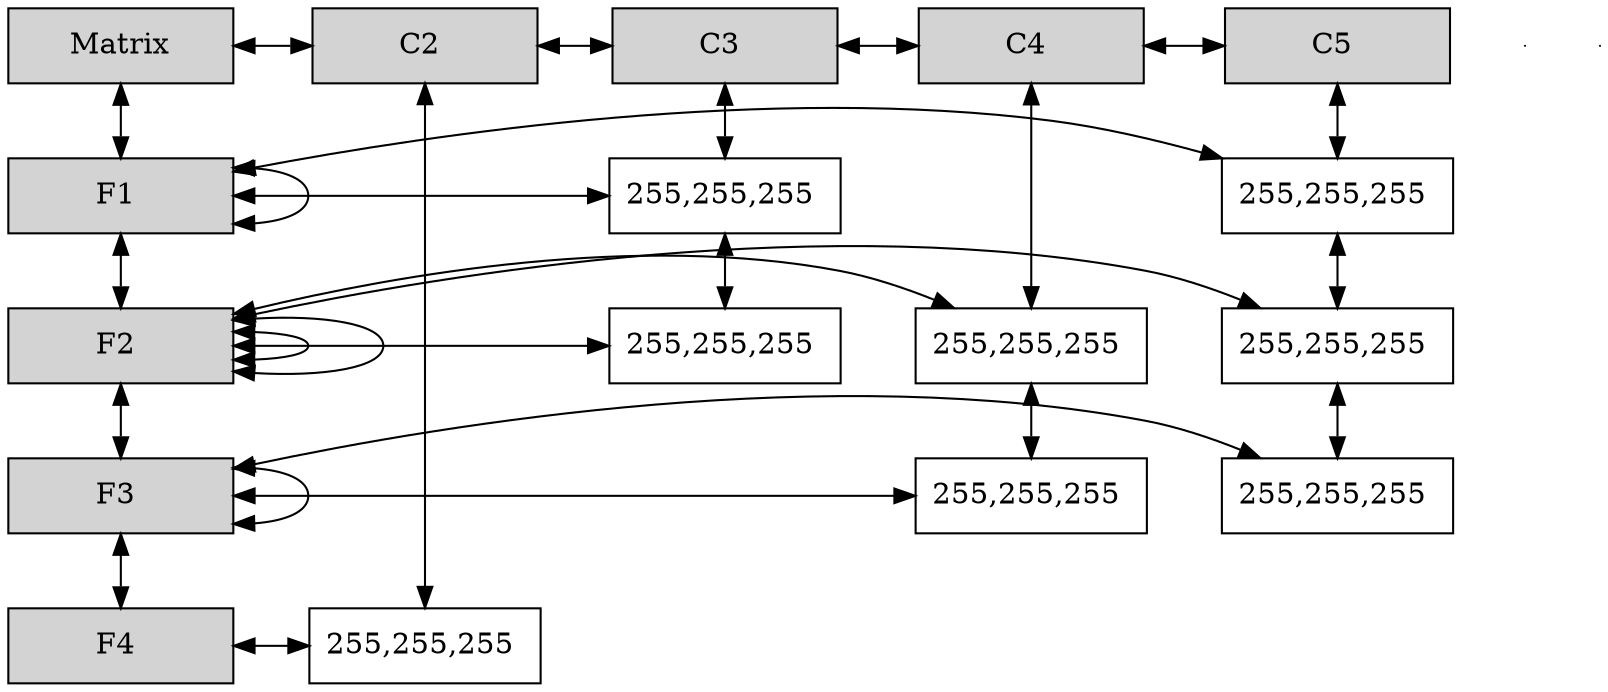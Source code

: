 digraph Sparse_Matrix{
node [shape=box]
graph[nodesep = 0.5];
Terminal [ label = "Matrix", width = 1.5, style = filled, group = 0 ];
e0[ shape = point, width = 0 ]
e1[ shape = point, width = 0 ]
Terminal -> Y1 [dir=both];
Y1[label = "F1 "   width = 1.5 style = filled, group =0];
Y1-> Y1[dir=both];
Y1-> X5_1[dir=both];
{ rank = same; Y1; X5_1 }
Y1[label = "F1 "   width = 1.5 style = filled, group =0];
Y1-> Y2[dir=both];
Y1-> X3_1[dir=both];
{ rank = same; Y1; X3_1 }
Y2[label = "F2 "   width = 1.5 style = filled, group =0];
Y2-> Y2[dir=both];
Y2-> X5_2[dir=both];
{ rank = same; Y2; X5_2 }
Y2[label = "F2 "   width = 1.5 style = filled, group =0];
Y2-> Y2[dir=both];
Y2-> X4_2[dir=both];
{ rank = same; Y2; X4_2 }
Y2[label = "F2 "   width = 1.5 style = filled, group =0];
Y2-> Y3[dir=both];
Y2-> X3_2[dir=both];
{ rank = same; Y2; X3_2 }
Y3[label = "F3 "   width = 1.5 style = filled, group =0];
Y3-> Y3[dir=both];
Y3-> X5_3[dir=both];
{ rank = same; Y3; X5_3 }
Y3[label = "F3 "   width = 1.5 style = filled, group =0];
Y3-> Y4[dir=both];
Y3-> X4_3[dir=both];
{ rank = same; Y3; X4_3 }
Y4[label = "F4 "   width = 1.5 style = filled,group =0];
Y4-> X2_4[dir=both];
{ rank = same; Y4; X2_4 }
Terminal -> X2 [dir=both];
X2[label = "C2 "   width = 1.5 style = filled, group =2];
X2-> X3[dir=both];
{ rank = same; Terminal; X2 }
X2_4[label = "255,255,255 "   width = 1.5, group =2];
X2-> X2_4[dir=both];
X3[label = "C3 "   width = 1.5 style = filled, group =3];
X3-> X4[dir=both];
{ rank = same; Terminal; X3 }
X3_1[label = "255,255,255 "   width = 1.5, group =3];
X3-> X3_1[dir=both];
X3_2[label = "255,255,255 "   width = 1.5, group =3];
X3_1-> X3_2[dir=both];
X4[label = "C4 "   width = 1.5 style = filled, group =4];
X4-> X5[dir=both];
{ rank = same; Terminal; X4 }
X4_2[label = "255,255,255 "   width = 1.5, group =4];
X4-> X4_2[dir=both];
X4_3[label = "255,255,255 "   width = 1.5, group =4];
X4_2-> X4_3[dir=both];
X5[label = "C5 "   width = 1.5 style = filled, group =5];
{ rank = same; Terminal; X5 }
X5_1[label = "255,255,255 "   width = 1.5, group =5];
X5-> X5_1[dir=both];
X5_2[label = "255,255,255 "   width = 1.5, group =5];
X5_1-> X5_2[dir=both];
X5_3[label = "255,255,255 "   width = 1.5, group =5];
X5_2-> X5_3[dir=both];
}
